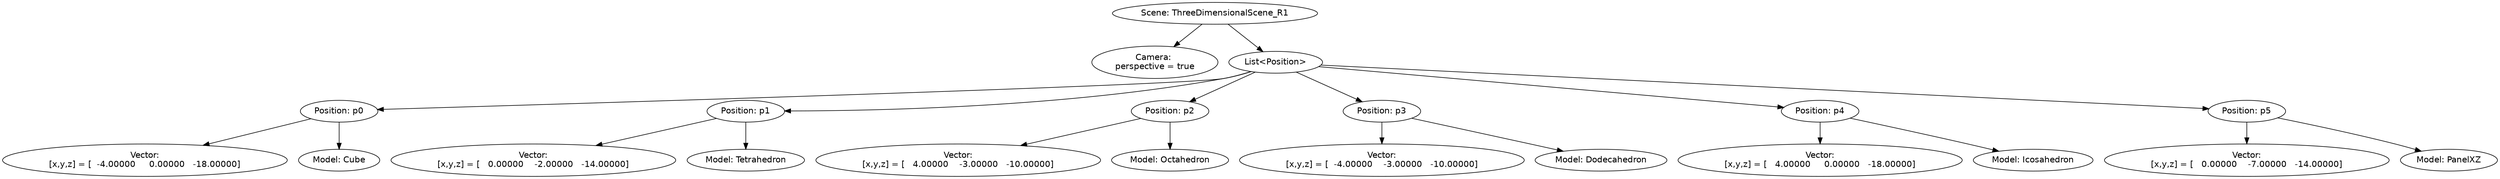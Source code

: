 strict digraph {
graph [ordering="out"];
graph [fontname="helvetica"];
node  [fontname="helvetica"];
edge  [fontname="helvetica"];
scene [label="Scene: ThreeDimensionalScene_R1"];
Camera [label="Camera: 
perspective = true"];
scene -> Camera;
positionList [label="List<Position>"];
scene -> positionList;
_p0 [label="Position: p0"];
positionList -> _p0;
_p0_Matrix [label="Vector:
[x,y,z] = [  -4.00000     0.00000   -18.00000]"];
_p0 -> _p0_Matrix;
_m1 [label="Model: Cube"];
_p0 -> _m1;
_p2 [label="Position: p1"];
positionList -> _p2;
_p2_Matrix [label="Vector:
[x,y,z] = [   0.00000    -2.00000   -14.00000]"];
_p2 -> _p2_Matrix;
_m3 [label="Model: Tetrahedron"];
_p2 -> _m3;
_p4 [label="Position: p2"];
positionList -> _p4;
_p4_Matrix [label="Vector:
[x,y,z] = [   4.00000    -3.00000   -10.00000]"];
_p4 -> _p4_Matrix;
_m5 [label="Model: Octahedron"];
_p4 -> _m5;
_p6 [label="Position: p3"];
positionList -> _p6;
_p6_Matrix [label="Vector:
[x,y,z] = [  -4.00000    -3.00000   -10.00000]"];
_p6 -> _p6_Matrix;
_m7 [label="Model: Dodecahedron"];
_p6 -> _m7;
_p8 [label="Position: p4"];
positionList -> _p8;
_p8_Matrix [label="Vector:
[x,y,z] = [   4.00000     0.00000   -18.00000]"];
_p8 -> _p8_Matrix;
_m9 [label="Model: Icosahedron"];
_p8 -> _m9;
_p10 [label="Position: p5"];
positionList -> _p10;
_p10_Matrix [label="Vector:
[x,y,z] = [   0.00000    -7.00000   -14.00000]"];
_p10 -> _p10_Matrix;
_m11 [label="Model: PanelXZ"];
_p10 -> _m11;
}
